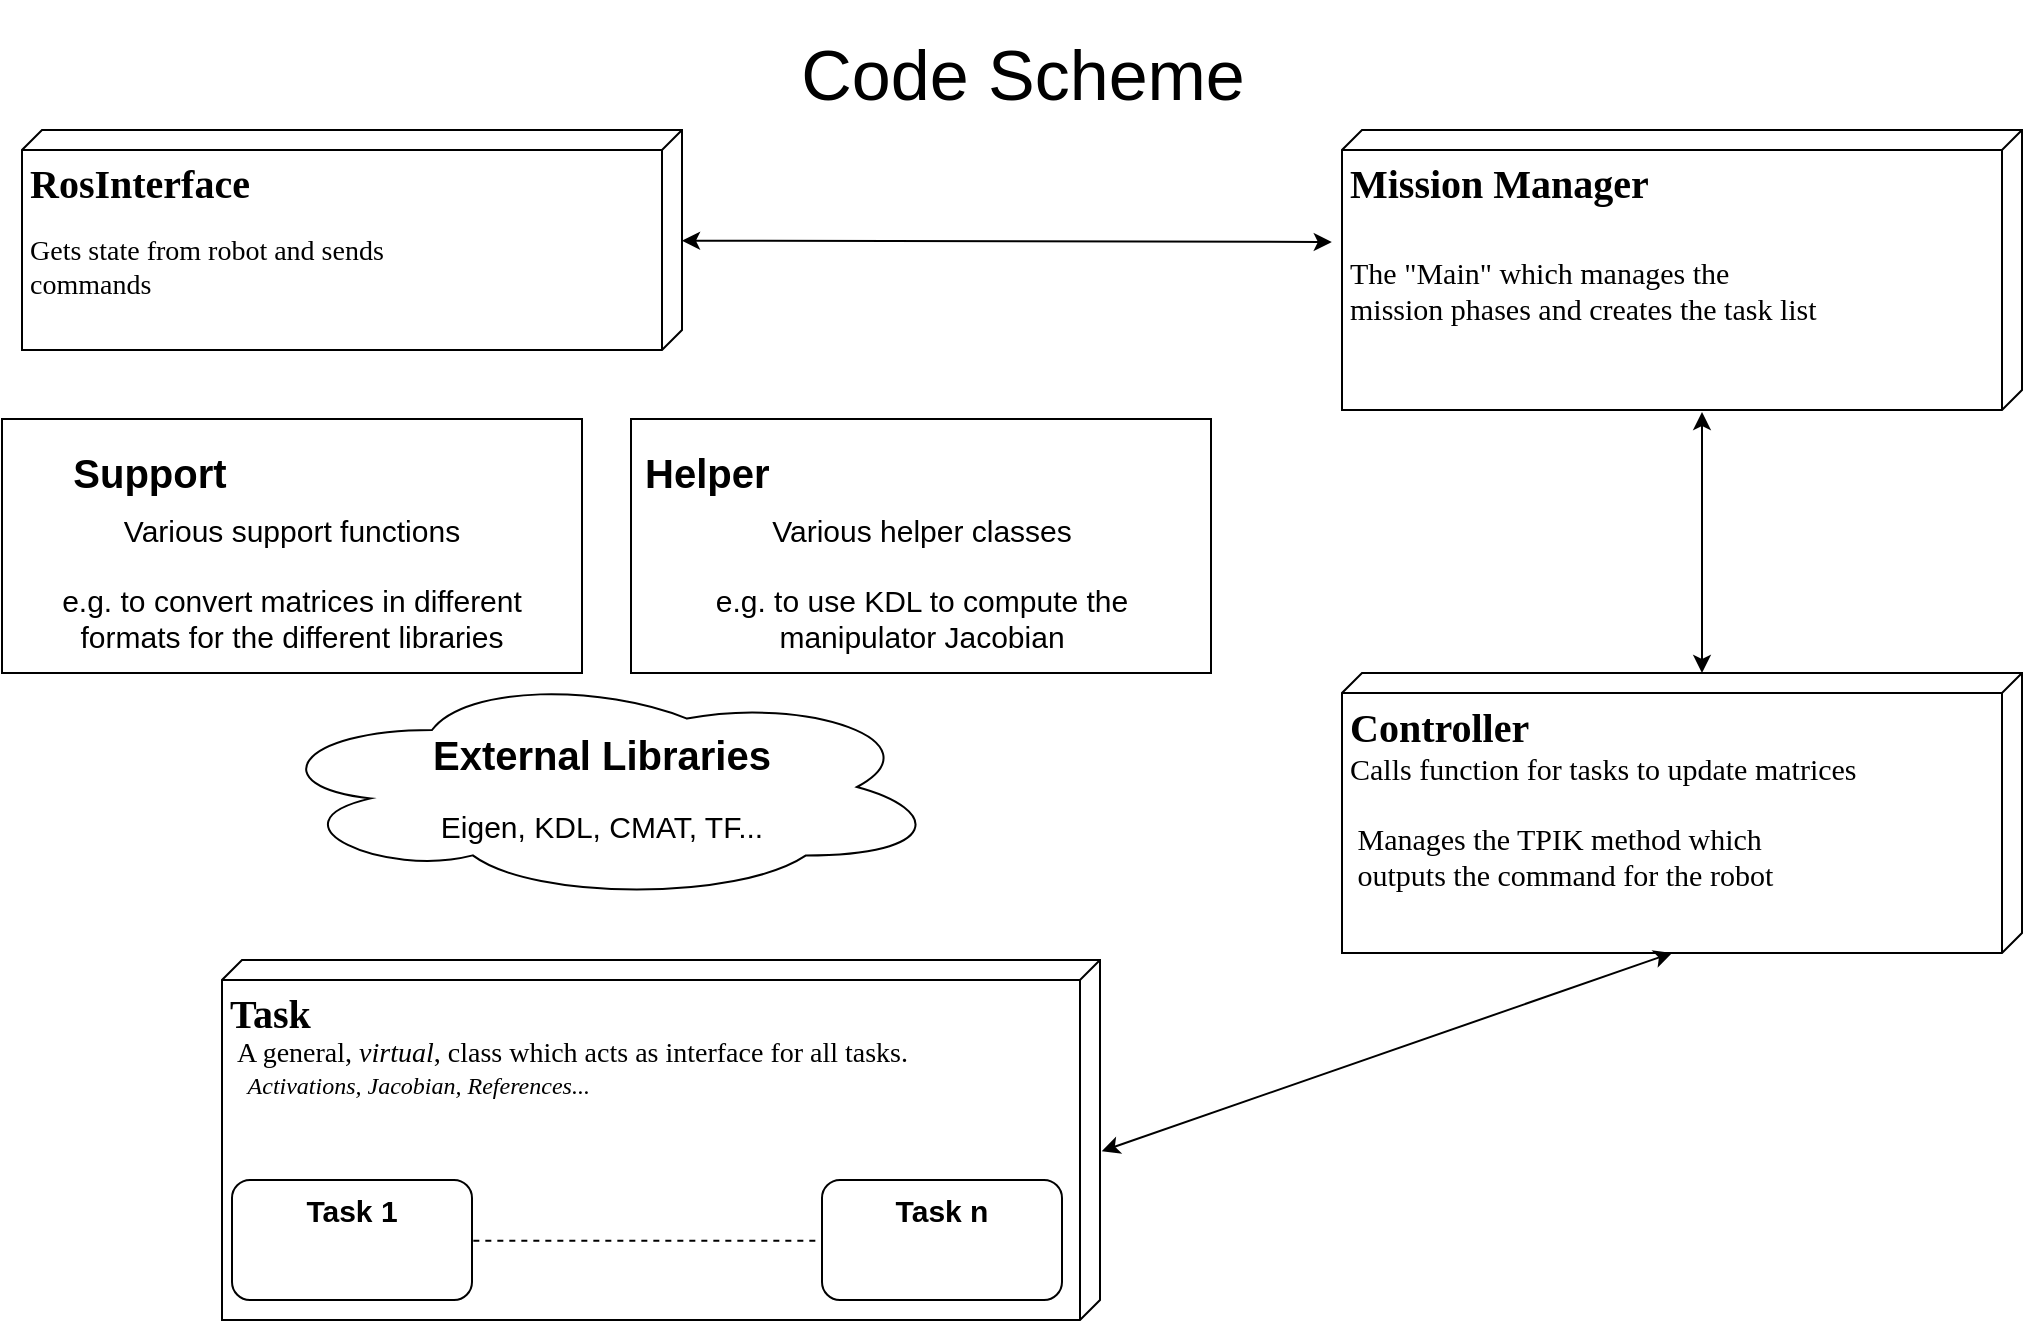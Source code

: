 <mxfile version="11.1.4" type="device"><diagram name="Page-1" id="5f0bae14-7c28-e335-631c-24af17079c00"><mxGraphModel dx="1042" dy="623" grid="1" gridSize="10" guides="1" tooltips="1" connect="1" arrows="1" fold="1" page="1" pageScale="1" pageWidth="1100" pageHeight="850" background="#ffffff" math="0" shadow="0"><root><mxCell id="0"/><mxCell id="1" parent="0"/><mxCell id="JcpDHUBGxtpZMHkQBKUx-31" style="edgeStyle=orthogonalEdgeStyle;rounded=0;orthogonalLoop=1;jettySize=auto;html=1;exitX=0;exitY=0;exitDx=110;exitDy=170;exitPerimeter=0;entryX=0.5;entryY=0;entryDx=0;entryDy=0;shape=link;strokeColor=none;" parent="1" source="39150e848f15840c-1" target="JcpDHUBGxtpZMHkQBKUx-27" edge="1"><mxGeometry relative="1" as="geometry"/></mxCell><mxCell id="39150e848f15840c-1" value="&lt;div align=&quot;left&quot;&gt;&lt;b&gt;&lt;font style=&quot;font-size: 20px&quot;&gt;RosInterface&lt;/font&gt;&lt;/b&gt;&lt;span&gt;&lt;b&gt;&lt;br&gt;&lt;/b&gt;&lt;/span&gt;&lt;/div&gt;&lt;div align=&quot;left&quot;&gt;&lt;span&gt;&lt;br&gt;&lt;/span&gt;&lt;/div&gt;&lt;div style=&quot;font-size: 14px&quot; align=&quot;left&quot;&gt;&lt;span&gt;Gets &lt;/span&gt;state&lt;span&gt; from robot and sends &lt;br&gt;&lt;/span&gt;&lt;/div&gt;&lt;div style=&quot;font-size: 14px&quot; align=&quot;left&quot;&gt;&lt;span&gt;commands&lt;br&gt;&lt;/span&gt;&lt;/div&gt;" style="verticalAlign=top;align=left;spacingTop=8;spacingLeft=2;spacingRight=12;shape=cube;size=10;direction=south;fontStyle=0;html=1;rounded=0;shadow=0;comic=0;labelBackgroundColor=none;strokeColor=#000000;strokeWidth=1;fillColor=#ffffff;fontFamily=Verdana;fontSize=12;fontColor=#000000;" parent="1" vertex="1"><mxGeometry x="40" y="75" width="330" height="110" as="geometry"/></mxCell><mxCell id="39150e848f15840c-2" value="&lt;div style=&quot;font-size: 20px&quot; align=&quot;left&quot;&gt;&lt;font style=&quot;font-size: 20px&quot;&gt;&lt;b&gt;Mission Manager&lt;/b&gt;&lt;span&gt;&lt;b&gt;&lt;br&gt;&lt;/b&gt;&lt;/span&gt;&lt;/font&gt;&lt;/div&gt;&lt;div style=&quot;font-size: 20px&quot; align=&quot;left&quot;&gt;&lt;font style=&quot;font-size: 20px&quot;&gt;&lt;span&gt;&lt;br&gt;&lt;/span&gt;&lt;/font&gt;&lt;/div&gt;&lt;div style=&quot;font-size: 15px&quot; align=&quot;left&quot;&gt;&lt;font style=&quot;font-size: 15px&quot;&gt;&lt;span&gt;&lt;font style=&quot;font-size: 15px&quot;&gt;The &quot;Main&quot; which manages the &lt;br&gt;&lt;/font&gt;&lt;/span&gt;&lt;/font&gt;&lt;/div&gt;&lt;div style=&quot;font-size: 15px&quot; align=&quot;left&quot;&gt;&lt;font style=&quot;font-size: 15px&quot;&gt;&lt;span&gt;&lt;font style=&quot;font-size: 15px&quot;&gt;mission phases&lt;/font&gt; and creates the task list&lt;br&gt;&lt;/span&gt;&lt;/font&gt;&lt;/div&gt;&lt;font size=&quot;1&quot;&gt;&lt;/font&gt;" style="verticalAlign=top;align=left;spacingTop=8;spacingLeft=2;spacingRight=12;shape=cube;size=10;direction=south;fontStyle=0;html=1;rounded=0;shadow=0;comic=0;labelBackgroundColor=none;strokeColor=#000000;strokeWidth=1;fillColor=#ffffff;fontFamily=Verdana;fontSize=12;fontColor=#000000;" parent="1" vertex="1"><mxGeometry x="700" y="75" width="340" height="140" as="geometry"/></mxCell><mxCell id="39150e848f15840c-3" value="&lt;div style=&quot;font-size: 20px&quot;&gt;&lt;b&gt;Task&lt;/b&gt;&lt;/div&gt;&lt;div style=&quot;font-size: 14px&quot;&gt;&amp;nbsp;A general, &lt;i&gt;virtual&lt;/i&gt;, class which acts as interface for all tasks.&lt;/div&gt;&lt;div&gt;&lt;i&gt;&amp;nbsp;&amp;nbsp; Activations, Jacobian, References...&lt;/i&gt;&lt;br&gt;&lt;/div&gt;" style="verticalAlign=top;align=left;spacingTop=8;spacingLeft=2;spacingRight=12;shape=cube;size=10;direction=south;fontStyle=0;html=1;rounded=0;shadow=0;comic=0;labelBackgroundColor=none;strokeColor=#000000;strokeWidth=1;fillColor=#ffffff;fontFamily=Verdana;fontSize=12;fontColor=#000000;" parent="1" vertex="1"><mxGeometry x="140" y="490" width="439" height="180" as="geometry"/></mxCell><mxCell id="JcpDHUBGxtpZMHkQBKUx-4" value="" style="endArrow=classic;startArrow=classic;html=1;entryX=0.4;entryY=1.015;entryDx=0;entryDy=0;entryPerimeter=0;" parent="1" source="39150e848f15840c-1" target="39150e848f15840c-2" edge="1"><mxGeometry width="50" height="50" relative="1" as="geometry"><mxPoint x="385" y="112.5" as="sourcePoint"/><mxPoint x="435" y="62.5" as="targetPoint"/></mxGeometry></mxCell><mxCell id="JcpDHUBGxtpZMHkQBKUx-8" value="&lt;div style=&quot;font-size: 20px&quot; align=&quot;left&quot;&gt;&lt;b&gt;Controller&lt;/b&gt;&lt;font style=&quot;font-size: 20px&quot;&gt;&lt;span&gt;&lt;b&gt;&lt;br&gt;&lt;/b&gt;&lt;/span&gt;&lt;/font&gt;&lt;/div&gt;&lt;div style=&quot;font-size: 15px&quot; align=&quot;left&quot;&gt;&lt;font style=&quot;font-size: 15px&quot;&gt;&lt;span&gt;&lt;/span&gt;&lt;/font&gt; Calls function for tasks to update matrices&lt;/div&gt;&lt;div style=&quot;font-size: 14px&quot; align=&quot;left&quot;&gt;&lt;br&gt;&lt;/div&gt;&lt;div style=&quot;font-size: 15px&quot; align=&quot;left&quot;&gt;&lt;font style=&quot;font-size: 15px&quot;&gt;&lt;span&gt;&lt;font style=&quot;font-size: 15px&quot;&gt;&amp;nbsp;Manages the TPIK method which&lt;/font&gt;&lt;/span&gt;&lt;/font&gt;&lt;/div&gt;&lt;div style=&quot;font-size: 15px&quot; align=&quot;left&quot;&gt;&lt;font style=&quot;font-size: 15px&quot;&gt;&lt;span&gt;&lt;font style=&quot;font-size: 15px&quot;&gt;&amp;nbsp;outputs the command for the robot&lt;br&gt;&lt;/font&gt;&lt;/span&gt;&lt;/font&gt;&lt;/div&gt;" style="verticalAlign=top;align=left;spacingTop=8;spacingLeft=2;spacingRight=12;shape=cube;size=10;direction=south;fontStyle=0;html=1;rounded=0;shadow=0;comic=0;labelBackgroundColor=none;strokeColor=#000000;strokeWidth=1;fillColor=#ffffff;fontFamily=Verdana;fontSize=12;fontColor=#000000;" parent="1" vertex="1"><mxGeometry x="700" y="346.5" width="340" height="140" as="geometry"/></mxCell><mxCell id="JcpDHUBGxtpZMHkQBKUx-14" value="&lt;div style=&quot;font-size: 15px&quot;&gt;&lt;font style=&quot;font-size: 15px&quot;&gt;&lt;b&gt;Task 1&lt;/b&gt;&lt;/font&gt;&lt;/div&gt;&lt;div style=&quot;font-size: 15px&quot;&gt;&lt;font style=&quot;font-size: 15px&quot;&gt;&lt;b&gt;&lt;br&gt;&lt;/b&gt;&lt;/font&gt;&lt;/div&gt;" style="rounded=1;whiteSpace=wrap;html=1;verticalAlign=top;" parent="1" vertex="1"><mxGeometry x="145" y="600" width="120" height="60" as="geometry"/></mxCell><mxCell id="JcpDHUBGxtpZMHkQBKUx-19" value="&lt;font style=&quot;font-size: 15px&quot;&gt;&lt;b&gt;Task n&lt;/b&gt;&lt;/font&gt;" style="rounded=1;whiteSpace=wrap;html=1;verticalAlign=top;" parent="1" vertex="1"><mxGeometry x="440" y="600" width="120" height="60" as="geometry"/></mxCell><mxCell id="JcpDHUBGxtpZMHkQBKUx-22" value="" style="endArrow=none;dashed=1;html=1;exitX=1;exitY=0.5;exitDx=0;exitDy=0;entryX=0;entryY=0.5;entryDx=0;entryDy=0;" parent="1" edge="1"><mxGeometry width="50" height="50" relative="1" as="geometry"><mxPoint x="265.667" y="630.333" as="sourcePoint"/><mxPoint x="440.333" y="630.333" as="targetPoint"/></mxGeometry></mxCell><mxCell id="JcpDHUBGxtpZMHkQBKUx-23" value="" style="endArrow=classic;startArrow=classic;html=1;exitX=0;exitY=0;exitDx=0;exitDy=160;exitPerimeter=0;" parent="1" source="JcpDHUBGxtpZMHkQBKUx-8" edge="1"><mxGeometry width="50" height="50" relative="1" as="geometry"><mxPoint x="40" y="680" as="sourcePoint"/><mxPoint x="880" y="216" as="targetPoint"/></mxGeometry></mxCell><mxCell id="JcpDHUBGxtpZMHkQBKUx-24" value="" style="endArrow=classic;startArrow=classic;html=1;entryX=0;entryY=0;entryDx=140;entryDy=175;entryPerimeter=0;exitX=0.531;exitY=-0.002;exitDx=0;exitDy=0;exitPerimeter=0;" parent="1" source="39150e848f15840c-3" target="JcpDHUBGxtpZMHkQBKUx-8" edge="1"><mxGeometry width="50" height="50" relative="1" as="geometry"><mxPoint x="40" y="680" as="sourcePoint"/><mxPoint x="90" y="630" as="targetPoint"/></mxGeometry></mxCell><mxCell id="JcpDHUBGxtpZMHkQBKUx-27" value="&lt;p style=&quot;line-height: 0% ; font-size: 20px&quot; align=&quot;left&quot;&gt;&lt;b&gt;&lt;font style=&quot;font-size: 20px ; line-height: 0%&quot;&gt;&amp;nbsp;Support&lt;/font&gt;&lt;/b&gt;&lt;/p&gt;&lt;div style=&quot;font-size: 15px&quot;&gt;Various support functions &lt;br&gt;&lt;/div&gt;&lt;div style=&quot;font-size: 14px&quot;&gt;&lt;br&gt;&lt;/div&gt;&lt;div style=&quot;font-size: 15px&quot;&gt;e.g. to convert matrices in different &lt;br&gt;&lt;/div&gt;&lt;div style=&quot;font-size: 15px&quot;&gt;formats for the different libraries&lt;br&gt;&lt;/div&gt;" style="rounded=0;whiteSpace=wrap;html=1;horizontal=1;verticalAlign=top;fontStyle=0" parent="1" vertex="1"><mxGeometry x="30" y="219.5" width="290" height="127" as="geometry"/></mxCell><mxCell id="JcpDHUBGxtpZMHkQBKUx-29" value="&lt;p style=&quot;line-height: 0% ; font-size: 20px&quot; align=&quot;left&quot;&gt;&lt;b&gt;&amp;nbsp;Helper&lt;/b&gt;&lt;/p&gt;&lt;div style=&quot;font-size: 15px&quot;&gt;Various helper classes&lt;br&gt;&lt;/div&gt;&lt;div style=&quot;font-size: 14px&quot;&gt;&lt;br&gt;&lt;/div&gt;&lt;div style=&quot;font-size: 15px&quot;&gt;e.g. to use KDL to compute the manipulator Jacobian&lt;br&gt;&lt;/div&gt;" style="rounded=0;whiteSpace=wrap;html=1;horizontal=1;verticalAlign=top;fontStyle=0" parent="1" vertex="1"><mxGeometry x="344.5" y="219.5" width="290" height="127" as="geometry"/></mxCell><mxCell id="JcpDHUBGxtpZMHkQBKUx-37" value="&lt;p style=&quot;line-height: 0%&quot;&gt;&lt;/p&gt;&lt;div style=&quot;font-size: 20px&quot;&gt;&lt;b&gt;External Libraries&lt;/b&gt;&lt;/div&gt;&lt;div&gt;&lt;br&gt;&lt;/div&gt;&lt;font style=&quot;font-size: 15px&quot;&gt;Eigen, KDL, CMAT, TF...&lt;/font&gt;&lt;br&gt;&lt;p&gt;&lt;/p&gt;" style="ellipse;shape=cloud;whiteSpace=wrap;html=1;" parent="1" vertex="1"><mxGeometry x="160" y="346.5" width="340" height="114" as="geometry"/></mxCell><mxCell id="JcpDHUBGxtpZMHkQBKUx-38" value="&lt;p style=&quot;line-height: 0%&quot;&gt;Code Scheme&lt;br style=&quot;font-size: 35px&quot;&gt;&lt;/p&gt;&lt;p&gt;&lt;/p&gt;" style="text;html=1;resizable=0;points=[];autosize=1;align=center;verticalAlign=top;spacingTop=-4;fontSize=35;" parent="1" vertex="1"><mxGeometry x="420" y="10" width="240" height="70" as="geometry"/></mxCell></root></mxGraphModel></diagram></mxfile>